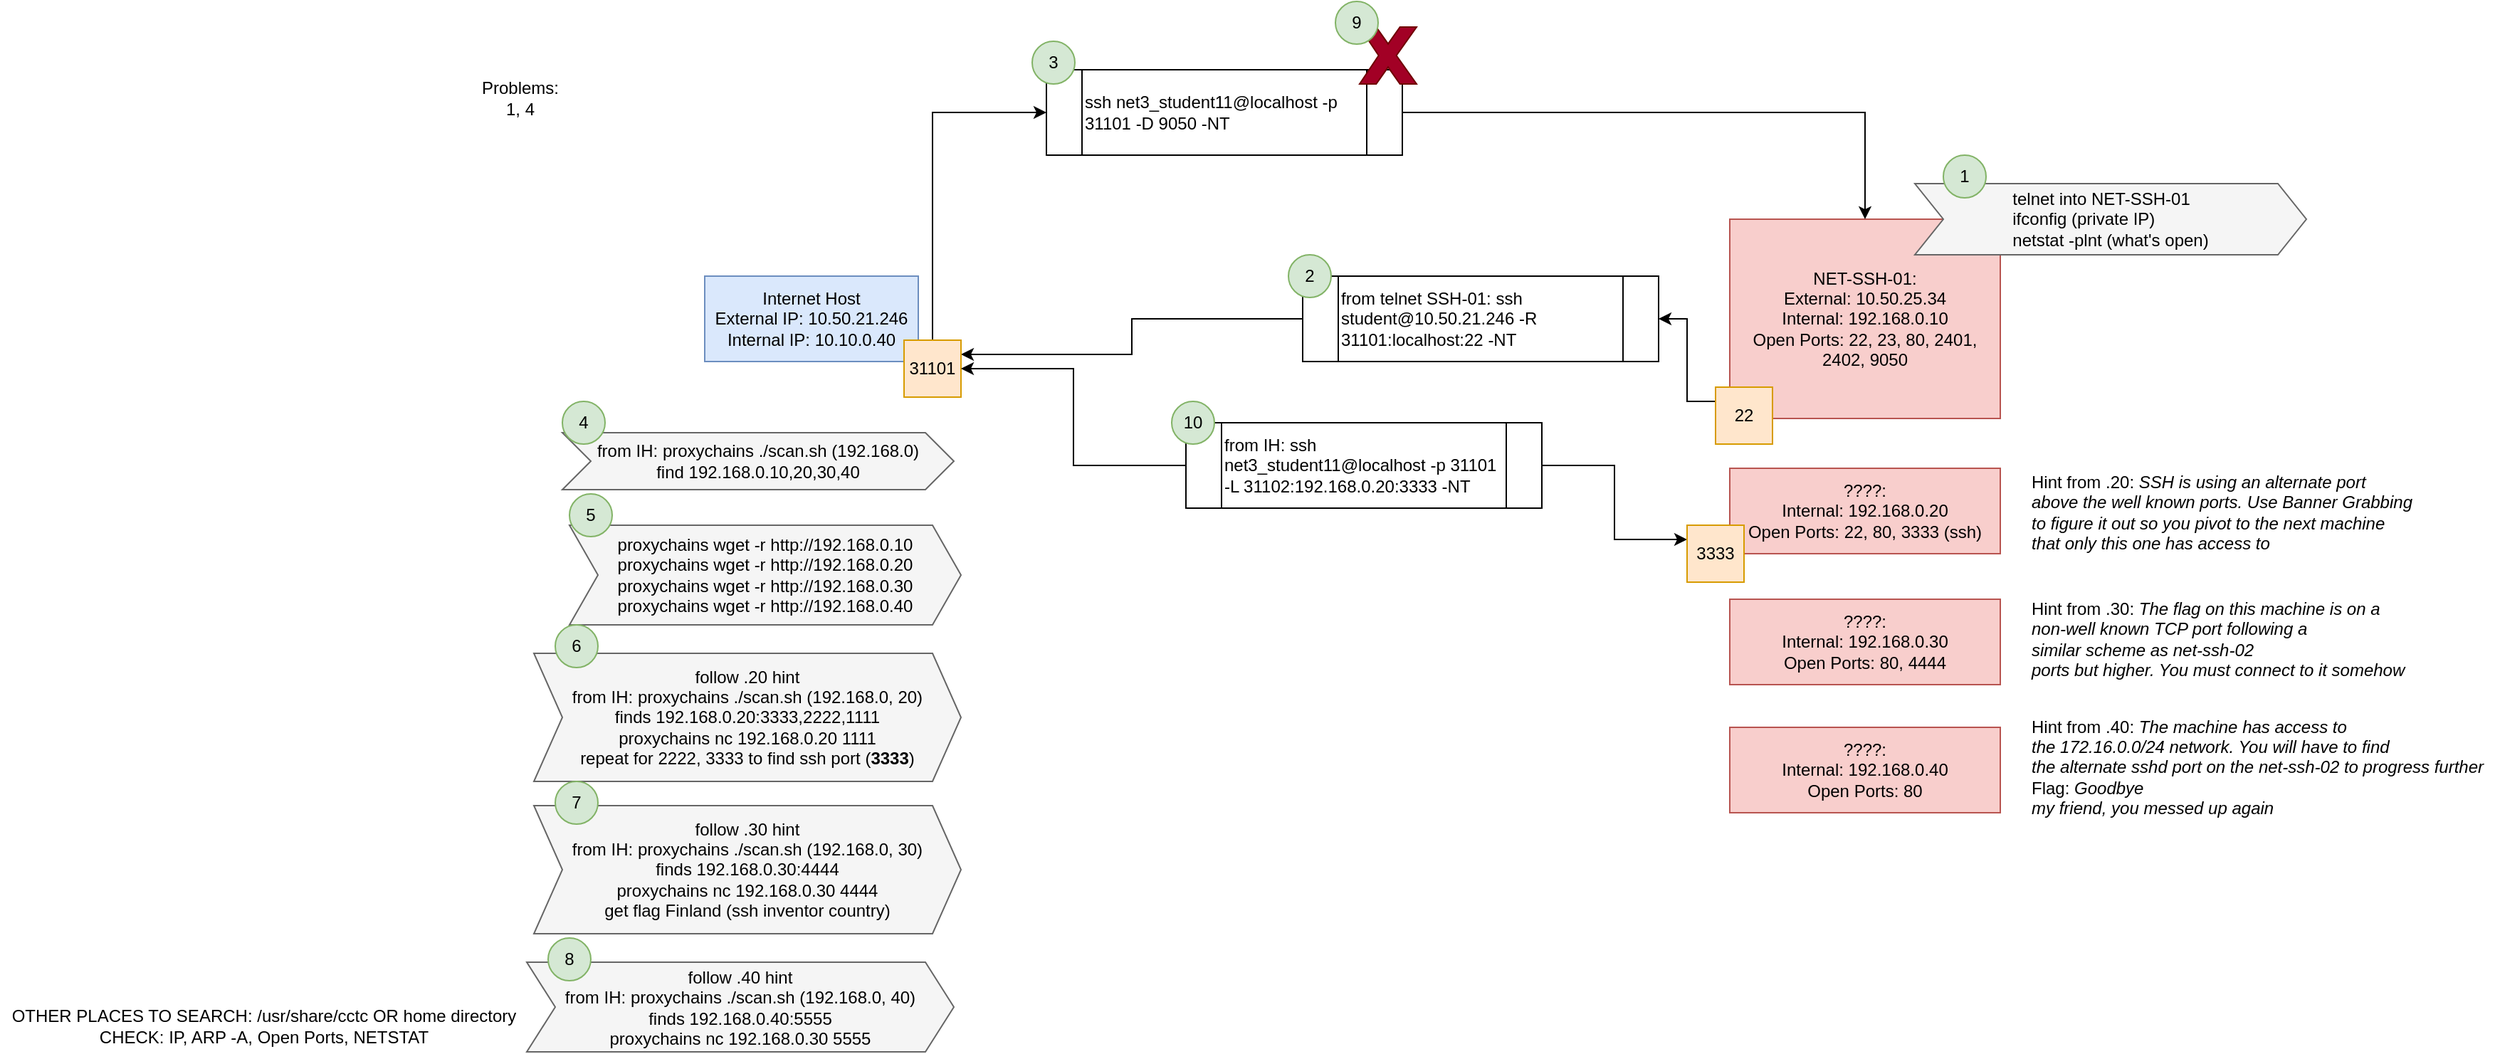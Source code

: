<mxfile version="16.5.6" type="github">
  <diagram id="JSSCa7bkJR9PmikTlj4o" name="Page-1">
    <mxGraphModel dx="2071" dy="575" grid="1" gridSize="10" guides="1" tooltips="1" connect="1" arrows="1" fold="1" page="1" pageScale="1" pageWidth="850" pageHeight="1100" math="0" shadow="0">
      <root>
        <mxCell id="0" />
        <mxCell id="1" parent="0" />
        <mxCell id="2QfLTyrHY2M2lkCo5Ux--1" value="Internet Host&lt;br&gt;External IP: 10.50.21.246&lt;br&gt;Internal IP: 10.10.0.40" style="rounded=0;whiteSpace=wrap;html=1;fillColor=#dae8fc;strokeColor=#6c8ebf;" parent="1" vertex="1">
          <mxGeometry x="-80" y="195" width="150" height="60" as="geometry" />
        </mxCell>
        <mxCell id="2QfLTyrHY2M2lkCo5Ux--8" value="NET-SSH-01:&lt;br&gt;External: 10.50.25.34&lt;br&gt;Internal:&amp;nbsp;192.168.0.10&lt;br&gt;Open Ports: 22, 23, 80, 2401, 2402, 9050" style="rounded=0;whiteSpace=wrap;html=1;fillColor=#f8cecc;strokeColor=#b85450;" parent="1" vertex="1">
          <mxGeometry x="640" y="155" width="190" height="140" as="geometry" />
        </mxCell>
        <mxCell id="duze3X__lLn2EJtRwXXi-10" style="edgeStyle=orthogonalEdgeStyle;rounded=0;orthogonalLoop=1;jettySize=auto;html=1;exitX=0;exitY=0.5;exitDx=0;exitDy=0;entryX=1;entryY=0.25;entryDx=0;entryDy=0;" parent="1" source="duze3X__lLn2EJtRwXXi-2" target="duze3X__lLn2EJtRwXXi-9" edge="1">
          <mxGeometry relative="1" as="geometry" />
        </mxCell>
        <mxCell id="duze3X__lLn2EJtRwXXi-2" value="from telnet SSH-01: ssh student@10.50.21.246 -R 31101:localhost:22 -NT" style="shape=process;whiteSpace=wrap;html=1;backgroundOutline=1;align=left;" parent="1" vertex="1">
          <mxGeometry x="340" y="195" width="250" height="60" as="geometry" />
        </mxCell>
        <mxCell id="duze3X__lLn2EJtRwXXi-6" style="edgeStyle=orthogonalEdgeStyle;rounded=0;orthogonalLoop=1;jettySize=auto;html=1;exitX=0;exitY=0.25;exitDx=0;exitDy=0;entryX=1;entryY=0.5;entryDx=0;entryDy=0;" parent="1" source="duze3X__lLn2EJtRwXXi-5" target="duze3X__lLn2EJtRwXXi-2" edge="1">
          <mxGeometry relative="1" as="geometry" />
        </mxCell>
        <mxCell id="duze3X__lLn2EJtRwXXi-5" value="22" style="whiteSpace=wrap;html=1;aspect=fixed;fillColor=#ffe6cc;strokeColor=#d79b00;" parent="1" vertex="1">
          <mxGeometry x="630" y="273" width="40" height="40" as="geometry" />
        </mxCell>
        <mxCell id="duze3X__lLn2EJtRwXXi-13" style="edgeStyle=orthogonalEdgeStyle;rounded=0;orthogonalLoop=1;jettySize=auto;html=1;exitX=0.5;exitY=0;exitDx=0;exitDy=0;entryX=0;entryY=0.5;entryDx=0;entryDy=0;" parent="1" source="duze3X__lLn2EJtRwXXi-9" target="duze3X__lLn2EJtRwXXi-11" edge="1">
          <mxGeometry relative="1" as="geometry" />
        </mxCell>
        <mxCell id="duze3X__lLn2EJtRwXXi-9" value="31101" style="whiteSpace=wrap;html=1;aspect=fixed;fillColor=#ffe6cc;strokeColor=#d79b00;" parent="1" vertex="1">
          <mxGeometry x="60" y="240" width="40" height="40" as="geometry" />
        </mxCell>
        <mxCell id="duze3X__lLn2EJtRwXXi-14" style="edgeStyle=orthogonalEdgeStyle;rounded=0;orthogonalLoop=1;jettySize=auto;html=1;exitX=1;exitY=0.5;exitDx=0;exitDy=0;entryX=0.5;entryY=0;entryDx=0;entryDy=0;" parent="1" source="duze3X__lLn2EJtRwXXi-11" target="2QfLTyrHY2M2lkCo5Ux--8" edge="1">
          <mxGeometry relative="1" as="geometry" />
        </mxCell>
        <mxCell id="duze3X__lLn2EJtRwXXi-11" value="ssh net3_student11@localhost -p 31101 -D 9050 -NT" style="shape=process;whiteSpace=wrap;html=1;backgroundOutline=1;align=left;" parent="1" vertex="1">
          <mxGeometry x="160" y="50" width="250" height="60" as="geometry" />
        </mxCell>
        <mxCell id="duze3X__lLn2EJtRwXXi-12" value="3" style="ellipse;whiteSpace=wrap;html=1;aspect=fixed;fillColor=#d5e8d4;strokeColor=#82b366;" parent="1" vertex="1">
          <mxGeometry x="150" y="30" width="30" height="30" as="geometry" />
        </mxCell>
        <mxCell id="duze3X__lLn2EJtRwXXi-15" value="????:&lt;br&gt;Internal:&amp;nbsp;192.168.0.20&lt;br&gt;Open Ports: 22, 80, 3333 (ssh)" style="rounded=0;whiteSpace=wrap;html=1;fillColor=#f8cecc;strokeColor=#b85450;" parent="1" vertex="1">
          <mxGeometry x="640" y="330" width="190" height="60" as="geometry" />
        </mxCell>
        <mxCell id="duze3X__lLn2EJtRwXXi-16" value="????:&lt;br&gt;Internal:&amp;nbsp;192.168.0.30&lt;br&gt;Open Ports: 80, 4444" style="rounded=0;whiteSpace=wrap;html=1;fillColor=#f8cecc;strokeColor=#b85450;" parent="1" vertex="1">
          <mxGeometry x="640" y="422" width="190" height="60" as="geometry" />
        </mxCell>
        <mxCell id="duze3X__lLn2EJtRwXXi-17" value="????:&lt;br&gt;Internal:&amp;nbsp;192.168.0.40&lt;br&gt;Open Ports: 80" style="rounded=0;whiteSpace=wrap;html=1;fillColor=#f8cecc;strokeColor=#b85450;" parent="1" vertex="1">
          <mxGeometry x="640" y="512" width="190" height="60" as="geometry" />
        </mxCell>
        <mxCell id="duze3X__lLn2EJtRwXXi-18" value="&lt;span style=&quot;color: rgb(0 , 0 , 0) ; text-align: left&quot;&gt;from IH:&amp;nbsp;&lt;/span&gt;&lt;font color=&quot;#000000&quot;&gt;proxychains ./scan.sh (192.168.0)&lt;br&gt;find 192.168.0.10,20,30,40&lt;br&gt;&lt;/font&gt;" style="shape=step;perimeter=stepPerimeter;whiteSpace=wrap;html=1;fixedSize=1;align=center;fillColor=#f5f5f5;fontColor=#333333;strokeColor=#666666;" parent="1" vertex="1">
          <mxGeometry x="-180" y="305" width="275" height="40" as="geometry" />
        </mxCell>
        <mxCell id="mYg_Y59IcBYT0eOCHOQk-1" value="&lt;div style=&quot;text-align: left&quot;&gt;&lt;span style=&quot;color: rgb(0 , 0 , 0)&quot;&gt;telnet into NET-SSH-01&amp;nbsp;&lt;/span&gt;&lt;/div&gt;&lt;div style=&quot;text-align: left&quot;&gt;&lt;span style=&quot;color: rgb(0 , 0 , 0)&quot;&gt;ifconfig (private IP)&lt;/span&gt;&lt;/div&gt;&lt;div style=&quot;text-align: left&quot;&gt;&lt;span style=&quot;color: rgb(0 , 0 , 0)&quot;&gt;netstat -plnt (what&#39;s open)&lt;/span&gt;&lt;/div&gt;" style="shape=step;perimeter=stepPerimeter;whiteSpace=wrap;html=1;fixedSize=1;align=center;fillColor=#f5f5f5;fontColor=#333333;strokeColor=#666666;" parent="1" vertex="1">
          <mxGeometry x="770" y="130" width="275" height="50" as="geometry" />
        </mxCell>
        <mxCell id="duze3X__lLn2EJtRwXXi-3" value="1" style="ellipse;whiteSpace=wrap;html=1;aspect=fixed;fillColor=#d5e8d4;strokeColor=#82b366;" parent="1" vertex="1">
          <mxGeometry x="790" y="110" width="30" height="30" as="geometry" />
        </mxCell>
        <mxCell id="duze3X__lLn2EJtRwXXi-19" value="2" style="ellipse;whiteSpace=wrap;html=1;aspect=fixed;fillColor=#d5e8d4;strokeColor=#82b366;" parent="1" vertex="1">
          <mxGeometry x="330" y="180" width="30" height="30" as="geometry" />
        </mxCell>
        <mxCell id="duze3X__lLn2EJtRwXXi-20" value="4" style="ellipse;whiteSpace=wrap;html=1;aspect=fixed;fillColor=#d5e8d4;strokeColor=#82b366;" parent="1" vertex="1">
          <mxGeometry x="-180" y="283" width="30" height="30" as="geometry" />
        </mxCell>
        <mxCell id="duze3X__lLn2EJtRwXXi-21" value="&lt;div style=&quot;text-align: left&quot;&gt;&lt;span style=&quot;color: rgb(0 , 0 , 0)&quot;&gt;proxychains wget -r http://192.168.0.10&lt;/span&gt;&lt;/div&gt;&lt;div style=&quot;text-align: left&quot;&gt;&lt;span style=&quot;color: rgb(0 , 0 , 0)&quot;&gt;proxychains wget -r http://192.168.0.20&lt;/span&gt;&lt;span style=&quot;color: rgb(0 , 0 , 0)&quot;&gt;&lt;br&gt;&lt;/span&gt;&lt;/div&gt;&lt;div style=&quot;text-align: left&quot;&gt;&lt;span style=&quot;color: rgb(0 , 0 , 0)&quot;&gt;proxychains wget -r http://192.168.0.30&lt;/span&gt;&lt;span style=&quot;color: rgb(0 , 0 , 0)&quot;&gt;&lt;br&gt;&lt;/span&gt;&lt;/div&gt;&lt;div style=&quot;text-align: left&quot;&gt;&lt;span style=&quot;color: rgb(0 , 0 , 0)&quot;&gt;proxychains wget -r http://192.168.0.40&lt;/span&gt;&lt;span style=&quot;color: rgb(0 , 0 , 0)&quot;&gt;&lt;br&gt;&lt;/span&gt;&lt;/div&gt;" style="shape=step;perimeter=stepPerimeter;whiteSpace=wrap;html=1;fixedSize=1;align=center;fillColor=#f5f5f5;fontColor=#333333;strokeColor=#666666;" parent="1" vertex="1">
          <mxGeometry x="-175" y="370" width="275" height="70" as="geometry" />
        </mxCell>
        <mxCell id="duze3X__lLn2EJtRwXXi-22" value="5" style="ellipse;whiteSpace=wrap;html=1;aspect=fixed;fillColor=#d5e8d4;strokeColor=#82b366;" parent="1" vertex="1">
          <mxGeometry x="-175" y="348" width="30" height="30" as="geometry" />
        </mxCell>
        <mxCell id="duze3X__lLn2EJtRwXXi-23" value="Problems:&lt;br&gt;1, 4" style="text;html=1;align=center;verticalAlign=middle;resizable=0;points=[];autosize=1;strokeColor=none;fillColor=none;" parent="1" vertex="1">
          <mxGeometry x="-245" y="55" width="70" height="30" as="geometry" />
        </mxCell>
        <mxCell id="duze3X__lLn2EJtRwXXi-24" value="Hint from .20:&amp;nbsp;&lt;i&gt;&lt;span style=&quot;font-size: 9pt ; line-height: 107%&quot;&gt;SSH is using an alternate port &lt;br&gt;above the well known ports. Use Banner Grabbing &lt;br&gt;to figure it out so you pivot to the next machine &lt;br&gt;that only this one has access to&lt;/span&gt;&lt;/i&gt;" style="text;html=1;align=left;verticalAlign=middle;resizable=0;points=[];autosize=1;strokeColor=none;fillColor=none;" parent="1" vertex="1">
          <mxGeometry x="850" y="331" width="280" height="60" as="geometry" />
        </mxCell>
        <mxCell id="duze3X__lLn2EJtRwXXi-25" value="Hint from .30: &lt;i&gt;The flag on this machine is on a &lt;br&gt;non-well known TCP port following a &lt;br&gt;similar scheme as net-ssh-02 &lt;br&gt;ports but higher. You must connect to it somehow&amp;nbsp;&lt;/i&gt;&amp;nbsp;" style="text;html=1;align=left;verticalAlign=middle;resizable=0;points=[];autosize=1;strokeColor=none;fillColor=none;" parent="1" vertex="1">
          <mxGeometry x="850" y="420" width="280" height="60" as="geometry" />
        </mxCell>
        <mxCell id="duze3X__lLn2EJtRwXXi-27" value="&lt;div&gt;Hint from .40: &lt;i&gt;The machine has access to&amp;nbsp;&lt;/i&gt;&lt;/div&gt;&lt;div&gt;&lt;i&gt;the 172.16.0.0/24 network. You will have to find&amp;nbsp;&lt;/i&gt;&lt;/div&gt;&lt;div&gt;&lt;i&gt;the alternate sshd port on the net-ssh-02 to progress further&lt;/i&gt;&lt;/div&gt;&lt;div&gt;Flag: &lt;i&gt;Goodbye&lt;/i&gt;&lt;/div&gt;&lt;div&gt;&lt;i&gt;my friend, you messed up again&lt;/i&gt;&lt;/div&gt;" style="text;html=1;align=left;verticalAlign=middle;resizable=0;points=[];autosize=1;strokeColor=none;fillColor=none;" parent="1" vertex="1">
          <mxGeometry x="850" y="500" width="330" height="80" as="geometry" />
        </mxCell>
        <mxCell id="V4ygMix9neK_rHeA2cn2-1" value="&lt;span style=&quot;color: rgb(0 , 0 , 0) ; text-align: left&quot;&gt;follow .20 hint&lt;br&gt;from IH:&amp;nbsp;&lt;/span&gt;&lt;font color=&quot;#000000&quot;&gt;proxychains ./scan.sh (192.168.0, 20)&lt;br&gt;finds 192.168.0.20:3333,2222,1111&lt;br&gt;&lt;/font&gt;&lt;span style=&quot;color: rgb(0 , 0 , 0)&quot;&gt;proxychains nc 192.168.0.20 1111&lt;/span&gt;&lt;br style=&quot;color: rgb(0 , 0 , 0)&quot;&gt;&lt;span style=&quot;color: rgb(0 , 0 , 0)&quot;&gt;repeat for 2222, 3333 to find ssh port (&lt;/span&gt;&lt;b style=&quot;color: rgb(0 , 0 , 0)&quot;&gt;3333&lt;/b&gt;&lt;span style=&quot;color: rgb(0 , 0 , 0)&quot;&gt;)&lt;/span&gt;&lt;font color=&quot;#000000&quot;&gt;&lt;br&gt;&lt;/font&gt;" style="shape=step;perimeter=stepPerimeter;whiteSpace=wrap;html=1;fixedSize=1;align=center;fillColor=#f5f5f5;fontColor=#333333;strokeColor=#666666;" vertex="1" parent="1">
          <mxGeometry x="-200" y="460" width="300" height="90" as="geometry" />
        </mxCell>
        <mxCell id="V4ygMix9neK_rHeA2cn2-2" value="6" style="ellipse;whiteSpace=wrap;html=1;aspect=fixed;fillColor=#d5e8d4;strokeColor=#82b366;" vertex="1" parent="1">
          <mxGeometry x="-185" y="440" width="30" height="30" as="geometry" />
        </mxCell>
        <mxCell id="V4ygMix9neK_rHeA2cn2-7" value="&lt;span style=&quot;color: rgb(0 , 0 , 0) ; text-align: left&quot;&gt;follow .30 hint&lt;br&gt;from IH:&amp;nbsp;&lt;/span&gt;&lt;font color=&quot;#000000&quot;&gt;proxychains ./scan.sh (192.168.0, 30)&lt;br&gt;finds 192.168.0.30:4444&lt;br&gt;&lt;/font&gt;&lt;span style=&quot;color: rgb(0 , 0 , 0)&quot;&gt;proxychains nc 192.168.0.30 4444&lt;br&gt;&lt;/span&gt;&lt;font color=&quot;#000000&quot;&gt;get flag Finland (ssh inventor country)&lt;br&gt;&lt;/font&gt;" style="shape=step;perimeter=stepPerimeter;whiteSpace=wrap;html=1;fixedSize=1;align=center;fillColor=#f5f5f5;fontColor=#333333;strokeColor=#666666;" vertex="1" parent="1">
          <mxGeometry x="-200" y="567" width="300" height="90" as="geometry" />
        </mxCell>
        <mxCell id="V4ygMix9neK_rHeA2cn2-4" value="7" style="ellipse;whiteSpace=wrap;html=1;aspect=fixed;fillColor=#d5e8d4;strokeColor=#82b366;" vertex="1" parent="1">
          <mxGeometry x="-185" y="550" width="30" height="30" as="geometry" />
        </mxCell>
        <mxCell id="V4ygMix9neK_rHeA2cn2-10" value="&lt;span style=&quot;color: rgb(0 , 0 , 0) ; text-align: left&quot;&gt;follow .40 hint&lt;br&gt;from IH:&amp;nbsp;&lt;/span&gt;&lt;font color=&quot;#000000&quot;&gt;proxychains ./scan.sh (192.168.0, 40)&lt;br&gt;finds 192.168.0.40:5555&lt;br&gt;&lt;/font&gt;&lt;span style=&quot;color: rgb(0 , 0 , 0)&quot;&gt;proxychains nc 192.168.0.30 5555&lt;/span&gt;&lt;font color=&quot;#000000&quot;&gt;&lt;br&gt;&lt;/font&gt;" style="shape=step;perimeter=stepPerimeter;whiteSpace=wrap;html=1;fixedSize=1;align=center;fillColor=#f5f5f5;fontColor=#333333;strokeColor=#666666;" vertex="1" parent="1">
          <mxGeometry x="-205" y="677" width="300" height="63" as="geometry" />
        </mxCell>
        <mxCell id="V4ygMix9neK_rHeA2cn2-11" value="8" style="ellipse;whiteSpace=wrap;html=1;aspect=fixed;fillColor=#d5e8d4;strokeColor=#82b366;" vertex="1" parent="1">
          <mxGeometry x="-190" y="660" width="30" height="30" as="geometry" />
        </mxCell>
        <mxCell id="V4ygMix9neK_rHeA2cn2-12" value="&lt;div&gt;OTHER PLACES TO SEARCH: /usr/share/cctc OR home directory&lt;/div&gt;&lt;div&gt;CHECK: IP, ARP -A, Open Ports, NETSTAT&lt;/div&gt;" style="text;html=1;align=center;verticalAlign=middle;resizable=0;points=[];autosize=1;strokeColor=none;fillColor=none;" vertex="1" parent="1">
          <mxGeometry x="-575" y="707" width="370" height="30" as="geometry" />
        </mxCell>
        <mxCell id="V4ygMix9neK_rHeA2cn2-13" value="" style="verticalLabelPosition=bottom;verticalAlign=top;html=1;shape=mxgraph.basic.x;fillColor=#a20025;fontColor=#ffffff;strokeColor=#6F0000;" vertex="1" parent="1">
          <mxGeometry x="380" y="20" width="40" height="40" as="geometry" />
        </mxCell>
        <mxCell id="V4ygMix9neK_rHeA2cn2-16" value="9" style="ellipse;whiteSpace=wrap;html=1;aspect=fixed;fillColor=#d5e8d4;strokeColor=#82b366;" vertex="1" parent="1">
          <mxGeometry x="363" y="2" width="30" height="30" as="geometry" />
        </mxCell>
        <mxCell id="V4ygMix9neK_rHeA2cn2-19" style="edgeStyle=orthogonalEdgeStyle;rounded=0;orthogonalLoop=1;jettySize=auto;html=1;exitX=0;exitY=0.5;exitDx=0;exitDy=0;entryX=1;entryY=0.5;entryDx=0;entryDy=0;" edge="1" parent="1" source="V4ygMix9neK_rHeA2cn2-17" target="duze3X__lLn2EJtRwXXi-9">
          <mxGeometry relative="1" as="geometry" />
        </mxCell>
        <mxCell id="V4ygMix9neK_rHeA2cn2-22" style="edgeStyle=orthogonalEdgeStyle;rounded=0;orthogonalLoop=1;jettySize=auto;html=1;exitX=1;exitY=0.5;exitDx=0;exitDy=0;entryX=0;entryY=0.25;entryDx=0;entryDy=0;" edge="1" parent="1" source="V4ygMix9neK_rHeA2cn2-17" target="V4ygMix9neK_rHeA2cn2-21">
          <mxGeometry relative="1" as="geometry" />
        </mxCell>
        <mxCell id="V4ygMix9neK_rHeA2cn2-17" value="from IH:&amp;nbsp;ssh net3_student11@localhost -p 31101 -L 31102:192.168.0.20:3333 -NT" style="shape=process;whiteSpace=wrap;html=1;backgroundOutline=1;align=left;" vertex="1" parent="1">
          <mxGeometry x="258" y="298" width="250" height="60" as="geometry" />
        </mxCell>
        <mxCell id="V4ygMix9neK_rHeA2cn2-18" value="10" style="ellipse;whiteSpace=wrap;html=1;aspect=fixed;fillColor=#d5e8d4;strokeColor=#82b366;" vertex="1" parent="1">
          <mxGeometry x="248" y="283" width="30" height="30" as="geometry" />
        </mxCell>
        <mxCell id="V4ygMix9neK_rHeA2cn2-21" value="3333" style="whiteSpace=wrap;html=1;aspect=fixed;fillColor=#ffe6cc;strokeColor=#d79b00;" vertex="1" parent="1">
          <mxGeometry x="610" y="370" width="40" height="40" as="geometry" />
        </mxCell>
      </root>
    </mxGraphModel>
  </diagram>
</mxfile>

